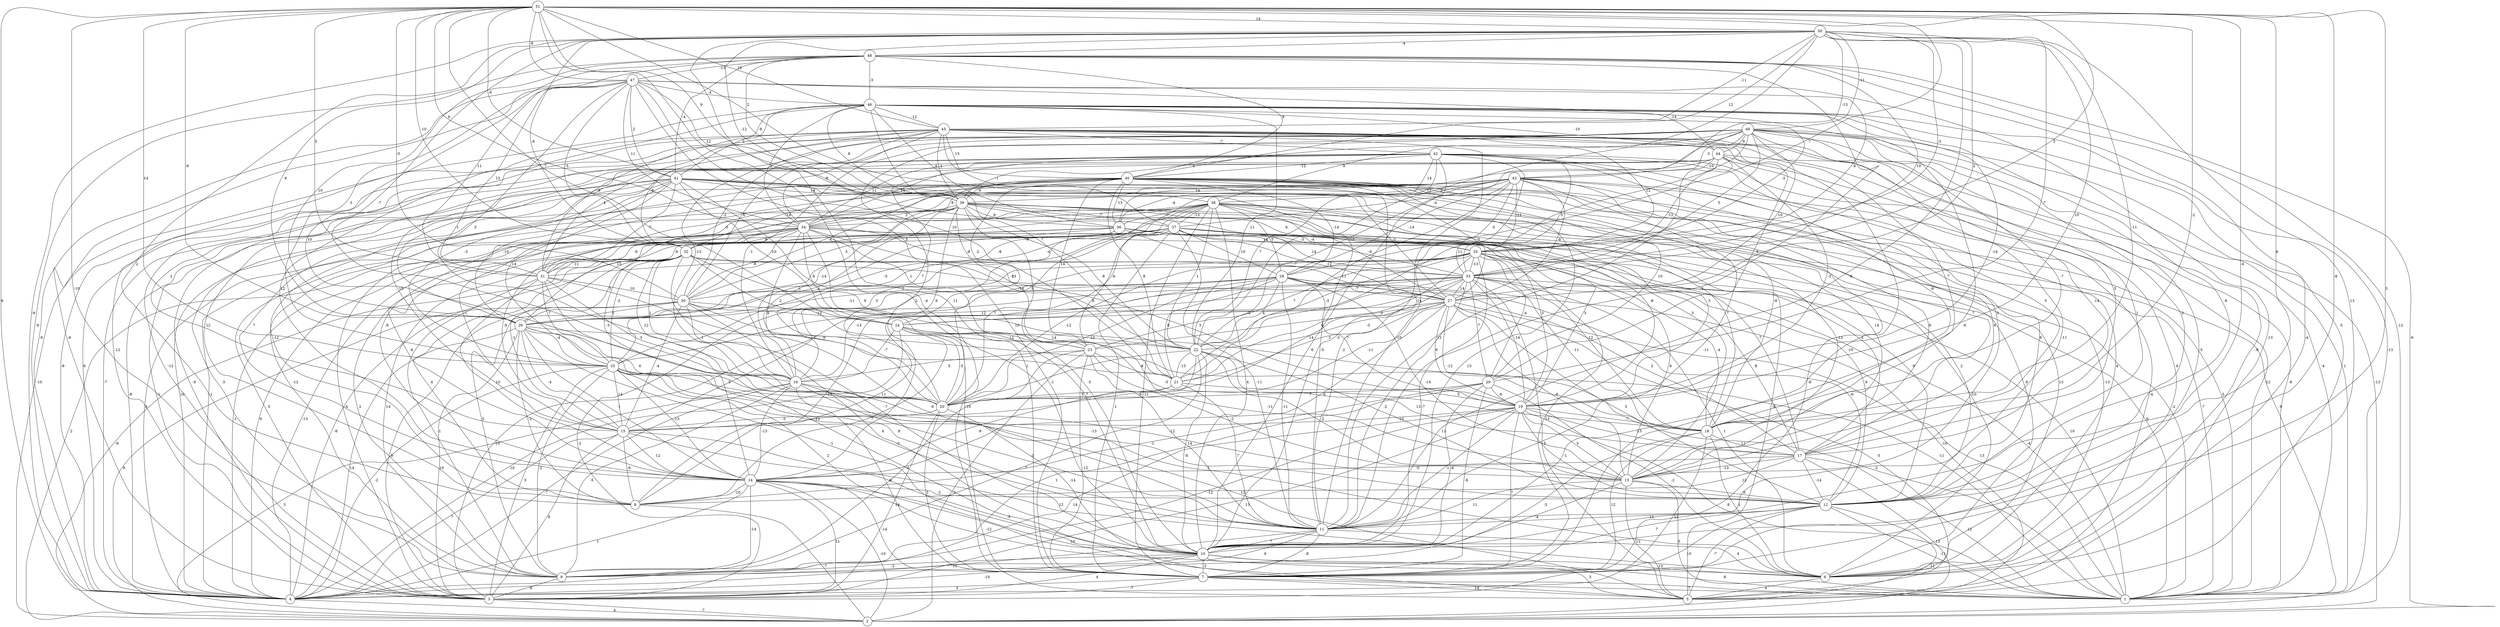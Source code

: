 graph { 
	 fontname="Helvetica,Arial,sans-serif" 
	 node [shape = circle]; 
	 51 -- 4 [label = "9"];
	 51 -- 5 [label = "-4"];
	 51 -- 7 [label = "3"];
	 51 -- 9 [label = "-10"];
	 51 -- 10 [label = "-8"];
	 51 -- 11 [label = "-4"];
	 51 -- 12 [label = "6"];
	 51 -- 18 [label = "-2"];
	 51 -- 24 [label = "-7"];
	 51 -- 25 [label = "14"];
	 51 -- 26 [label = "-8"];
	 51 -- 28 [label = "-7"];
	 51 -- 30 [label = "-5"];
	 51 -- 31 [label = "3"];
	 51 -- 32 [label = "10"];
	 51 -- 33 [label = "3"];
	 51 -- 34 [label = "6"];
	 51 -- 38 [label = "2"];
	 51 -- 39 [label = "9"];
	 51 -- 41 [label = "-6"];
	 51 -- 45 [label = "10"];
	 51 -- 47 [label = "-9"];
	 51 -- 50 [label = "14"];
	 50 -- 4 [label = "-9"];
	 50 -- 6 [label = "13"];
	 50 -- 7 [label = "11"];
	 50 -- 8 [label = "2"];
	 50 -- 11 [label = "6"];
	 50 -- 16 [label = "-7"];
	 50 -- 18 [label = "-11"];
	 50 -- 19 [label = "10"];
	 50 -- 22 [label = "5"];
	 50 -- 26 [label = "8"];
	 50 -- 27 [label = "2"];
	 50 -- 29 [label = "-7"];
	 50 -- 32 [label = "-6"];
	 50 -- 35 [label = "-3"];
	 50 -- 36 [label = "-12"];
	 50 -- 40 [label = "12"];
	 50 -- 43 [label = "-13"];
	 50 -- 45 [label = "-11"];
	 50 -- 48 [label = "-4"];
	 50 -- 49 [label = "-11"];
	 49 -- 1 [label = "1"];
	 49 -- 2 [label = "-13"];
	 49 -- 3 [label = "-12"];
	 49 -- 4 [label = "6"];
	 49 -- 6 [label = "-8"];
	 49 -- 7 [label = "-5"];
	 49 -- 10 [label = "-11"];
	 49 -- 12 [label = "3"];
	 49 -- 14 [label = "2"];
	 49 -- 16 [label = "-1"];
	 49 -- 18 [label = "-7"];
	 49 -- 21 [label = "11"];
	 49 -- 22 [label = "-13"];
	 49 -- 26 [label = "-1"];
	 49 -- 27 [label = "10"];
	 49 -- 30 [label = "6"];
	 49 -- 33 [label = "5"];
	 49 -- 38 [label = "9"];
	 49 -- 39 [label = "4"];
	 49 -- 43 [label = "3"];
	 49 -- 44 [label = "9"];
	 48 -- 1 [label = "-12"];
	 48 -- 2 [label = "-9"];
	 48 -- 4 [label = "-9"];
	 48 -- 5 [label = "-5"];
	 48 -- 11 [label = "-3"];
	 48 -- 25 [label = "3"];
	 48 -- 26 [label = "10"];
	 48 -- 31 [label = "11"];
	 48 -- 33 [label = "10"];
	 48 -- 39 [label = "-8"];
	 48 -- 40 [label = "9"];
	 48 -- 41 [label = "-4"];
	 48 -- 46 [label = "-3"];
	 48 -- 47 [label = "-13"];
	 47 -- 3 [label = "-6"];
	 47 -- 4 [label = "-9"];
	 47 -- 5 [label = "-13"];
	 47 -- 7 [label = "10"];
	 47 -- 16 [label = "3"];
	 47 -- 20 [label = "10"];
	 47 -- 21 [label = "10"];
	 47 -- 31 [label = "13"];
	 47 -- 32 [label = "-5"];
	 47 -- 34 [label = "11"];
	 47 -- 35 [label = "-4"];
	 47 -- 39 [label = "12"];
	 47 -- 41 [label = "2"];
	 47 -- 44 [label = "-14"];
	 47 -- 46 [label = "-4"];
	 46 -- 1 [label = "-13"];
	 46 -- 3 [label = "-12"];
	 46 -- 6 [label = "-4"];
	 46 -- 10 [label = "-6"];
	 46 -- 12 [label = "8"];
	 46 -- 14 [label = "12"];
	 46 -- 19 [label = "-14"];
	 46 -- 21 [label = "7"];
	 46 -- 22 [label = "11"];
	 46 -- 31 [label = "-9"];
	 46 -- 34 [label = "2"];
	 46 -- 35 [label = "-3"];
	 46 -- 36 [label = "4"];
	 46 -- 39 [label = "8"];
	 46 -- 41 [label = "2"];
	 46 -- 44 [label = "-10"];
	 46 -- 45 [label = "-12"];
	 45 -- 1 [label = "-4"];
	 45 -- 2 [label = "-10"];
	 45 -- 4 [label = "-8"];
	 45 -- 7 [label = "-10"];
	 45 -- 10 [label = "-3"];
	 45 -- 12 [label = "1"];
	 45 -- 15 [label = "2"];
	 45 -- 16 [label = "-13"];
	 45 -- 17 [label = "5"];
	 45 -- 18 [label = "7"];
	 45 -- 29 [label = "6"];
	 45 -- 30 [label = "-2"];
	 45 -- 31 [label = "4"];
	 45 -- 32 [label = "-8"];
	 45 -- 34 [label = "-8"];
	 45 -- 35 [label = "12"];
	 45 -- 37 [label = "-1"];
	 45 -- 39 [label = "-1"];
	 45 -- 40 [label = "13"];
	 45 -- 42 [label = "-7"];
	 44 -- 1 [label = "-8"];
	 44 -- 6 [label = "4"];
	 44 -- 11 [label = "12"];
	 44 -- 15 [label = "10"];
	 44 -- 17 [label = "14"];
	 44 -- 19 [label = "-3"];
	 44 -- 25 [label = "-3"];
	 44 -- 33 [label = "-12"];
	 44 -- 34 [label = "14"];
	 44 -- 36 [label = "14"];
	 44 -- 43 [label = "-10"];
	 43 -- 4 [label = "-1"];
	 43 -- 5 [label = "-4"];
	 43 -- 6 [label = "-13"];
	 43 -- 9 [label = "-12"];
	 43 -- 11 [label = "-11"];
	 43 -- 12 [label = "8"];
	 43 -- 13 [label = "6"];
	 43 -- 14 [label = "-5"];
	 43 -- 20 [label = "8"];
	 43 -- 21 [label = "-11"];
	 43 -- 27 [label = "-6"];
	 43 -- 28 [label = "-14"];
	 43 -- 31 [label = "-3"];
	 43 -- 33 [label = "-5"];
	 43 -- 34 [label = "8"];
	 43 -- 35 [label = "-11"];
	 43 -- 36 [label = "-4"];
	 43 -- 37 [label = "-4"];
	 43 -- 39 [label = "12"];
	 42 -- 1 [label = "-12"];
	 42 -- 3 [label = "-9"];
	 42 -- 4 [label = "-7"];
	 42 -- 6 [label = "4"];
	 42 -- 8 [label = "12"];
	 42 -- 10 [label = "6"];
	 42 -- 11 [label = "10"];
	 42 -- 13 [label = "3"];
	 42 -- 17 [label = "5"];
	 42 -- 18 [label = "-6"];
	 42 -- 20 [label = "7"];
	 42 -- 22 [label = "7"];
	 42 -- 33 [label = "5"];
	 42 -- 34 [label = "11"];
	 42 -- 38 [label = "14"];
	 42 -- 40 [label = "-12"];
	 41 -- 3 [label = "-1"];
	 41 -- 4 [label = "-8"];
	 41 -- 6 [label = "9"];
	 41 -- 9 [label = "-3"];
	 41 -- 10 [label = "1"];
	 41 -- 11 [label = "-5"];
	 41 -- 13 [label = "14"];
	 41 -- 14 [label = "7"];
	 41 -- 17 [label = "7"];
	 41 -- 24 [label = "-10"];
	 41 -- 25 [label = "14"];
	 41 -- 26 [label = "-10"];
	 41 -- 27 [label = "-2"];
	 41 -- 31 [label = "-7"];
	 41 -- 39 [label = "14"];
	 40 -- 1 [label = "5"];
	 40 -- 2 [label = "-9"];
	 40 -- 4 [label = "10"];
	 40 -- 6 [label = "13"];
	 40 -- 7 [label = "-8"];
	 40 -- 8 [label = "-12"];
	 40 -- 10 [label = "13"];
	 40 -- 11 [label = "-2"];
	 40 -- 13 [label = "6"];
	 40 -- 14 [label = "-8"];
	 40 -- 16 [label = "-14"];
	 40 -- 18 [label = "-8"];
	 40 -- 21 [label = "8"];
	 40 -- 23 [label = "14"];
	 40 -- 24 [label = "-2"];
	 40 -- 27 [label = "5"];
	 40 -- 28 [label = "-14"];
	 40 -- 29 [label = "10"];
	 40 -- 30 [label = "-4"];
	 40 -- 32 [label = "-14"];
	 40 -- 36 [label = "13"];
	 40 -- 39 [label = "9"];
	 39 -- 1 [label = "-2"];
	 39 -- 3 [label = "5"];
	 39 -- 4 [label = "3"];
	 39 -- 6 [label = "10"];
	 39 -- 10 [label = "-5"];
	 39 -- 16 [label = "4"];
	 39 -- 18 [label = "3"];
	 39 -- 19 [label = "-8"];
	 39 -- 20 [label = "9"];
	 39 -- 22 [label = "-8"];
	 39 -- 23 [label = "13"];
	 39 -- 30 [label = "5"];
	 39 -- 33 [label = "-3"];
	 39 -- 34 [label = "2"];
	 39 -- 35 [label = "6"];
	 39 -- 37 [label = "9"];
	 38 -- 1 [label = "7"];
	 38 -- 3 [label = "-4"];
	 38 -- 5 [label = "-9"];
	 38 -- 7 [label = "-11"];
	 38 -- 10 [label = "4"];
	 38 -- 13 [label = "-13"];
	 38 -- 15 [label = "-1"];
	 38 -- 18 [label = "7"];
	 38 -- 19 [label = "5"];
	 38 -- 22 [label = "1"];
	 38 -- 23 [label = "-6"];
	 38 -- 25 [label = "-5"];
	 38 -- 26 [label = "13"];
	 38 -- 27 [label = "-9"];
	 38 -- 28 [label = "5"];
	 38 -- 30 [label = "-8"];
	 38 -- 34 [label = "-7"];
	 38 -- 36 [label = "-7"];
	 38 -- 37 [label = "-13"];
	 37 -- 4 [label = "-13"];
	 37 -- 7 [label = "1"];
	 37 -- 9 [label = "14"];
	 37 -- 11 [label = "-11"];
	 37 -- 12 [label = "2"];
	 37 -- 16 [label = "3"];
	 37 -- 17 [label = "-7"];
	 37 -- 19 [label = "3"];
	 37 -- 20 [label = "7"];
	 37 -- 26 [label = "1"];
	 37 -- 27 [label = "12"];
	 37 -- 28 [label = "10"];
	 37 -- 31 [label = "-4"];
	 37 -- 32 [label = "-9"];
	 37 -- 33 [label = "14"];
	 37 -- 35 [label = "-4"];
	 36 -- 1 [label = "6"];
	 36 -- 4 [label = "9"];
	 36 -- 9 [label = "2"];
	 36 -- 17 [label = "3"];
	 36 -- 19 [label = "3"];
	 36 -- 25 [label = "-1"];
	 36 -- 27 [label = "-7"];
	 36 -- 31 [label = "-9"];
	 36 -- 32 [label = "5"];
	 36 -- 35 [label = "14"];
	 35 -- 1 [label = "10"];
	 35 -- 7 [label = "13"];
	 35 -- 9 [label = "5"];
	 35 -- 10 [label = "-7"];
	 35 -- 12 [label = "9"];
	 35 -- 13 [label = "6"];
	 35 -- 15 [label = "-2"];
	 35 -- 18 [label = "12"];
	 35 -- 20 [label = "-12"];
	 35 -- 21 [label = "-3"];
	 35 -- 22 [label = "-3"];
	 35 -- 23 [label = "7"];
	 35 -- 26 [label = "-1"];
	 35 -- 29 [label = "-4"];
	 35 -- 33 [label = "-13"];
	 34 -- 2 [label = "2"];
	 34 -- 4 [label = "-1"];
	 34 -- 7 [label = "-10"];
	 34 -- 10 [label = "7"];
	 34 -- 12 [label = "-9"];
	 34 -- 13 [label = "-4"];
	 34 -- 14 [label = "-6"];
	 34 -- 15 [label = "-9"];
	 34 -- 20 [label = "8"];
	 34 -- 22 [label = "-14"];
	 34 -- 24 [label = "8"];
	 34 -- 30 [label = "8"];
	 34 -- 31 [label = "-9"];
	 34 -- 32 [label = "8"];
	 34 -- 33 [label = "-8"];
	 33 -- 1 [label = "-4"];
	 33 -- 3 [label = "10"];
	 33 -- 5 [label = "-5"];
	 33 -- 6 [label = "1"];
	 33 -- 8 [label = "11"];
	 33 -- 11 [label = "-2"];
	 33 -- 17 [label = "8"];
	 33 -- 18 [label = "-11"];
	 33 -- 19 [label = "-14"];
	 33 -- 20 [label = "14"];
	 33 -- 24 [label = "-14"];
	 33 -- 25 [label = "12"];
	 33 -- 26 [label = "8"];
	 33 -- 27 [label = "14"];
	 33 -- 29 [label = "7"];
	 32 -- 2 [label = "-8"];
	 32 -- 4 [label = "-8"];
	 32 -- 8 [label = "4"];
	 32 -- 10 [label = "-7"];
	 32 -- 15 [label = "-1"];
	 32 -- 16 [label = "1"];
	 32 -- 19 [label = "3"];
	 32 -- 20 [label = "12"];
	 32 -- 22 [label = "9"];
	 32 -- 23 [label = "2"];
	 32 -- 25 [label = "-3"];
	 32 -- 26 [label = "5"];
	 32 -- 27 [label = "-2"];
	 32 -- 31 [label = "-11"];
	 31 -- 9 [label = "-1"];
	 31 -- 10 [label = "-12"];
	 31 -- 11 [label = "-6"];
	 31 -- 14 [label = "10"];
	 31 -- 20 [label = "3"];
	 31 -- 25 [label = "7"];
	 31 -- 30 [label = "10"];
	 30 -- 1 [label = "-11"];
	 30 -- 2 [label = "9"];
	 30 -- 3 [label = "9"];
	 30 -- 10 [label = "4"];
	 30 -- 15 [label = "-4"];
	 30 -- 16 [label = "-1"];
	 30 -- 21 [label = "-9"];
	 30 -- 24 [label = "-13"];
	 30 -- 26 [label = "5"];
	 29 -- 6 [label = "-2"];
	 29 -- 7 [label = "-6"];
	 29 -- 8 [label = "-1"];
	 29 -- 9 [label = "1"];
	 29 -- 10 [label = "-8"];
	 29 -- 19 [label = "-6"];
	 29 -- 20 [label = "7"];
	 28 -- 3 [label = "-2"];
	 28 -- 5 [label = "-10"];
	 28 -- 8 [label = "-12"];
	 28 -- 11 [label = "-11"];
	 28 -- 12 [label = "-6"];
	 28 -- 13 [label = "-14"];
	 28 -- 16 [label = "-13"];
	 28 -- 17 [label = "2"];
	 28 -- 19 [label = "-7"];
	 28 -- 20 [label = "-12"];
	 28 -- 21 [label = "8"];
	 28 -- 22 [label = "6"];
	 28 -- 26 [label = "-11"];
	 28 -- 27 [label = "-7"];
	 27 -- 1 [label = "13"];
	 27 -- 5 [label = "-5"];
	 27 -- 12 [label = "3"];
	 27 -- 13 [label = "-6"];
	 27 -- 14 [label = "6"];
	 27 -- 18 [label = "-12"];
	 27 -- 19 [label = "6"];
	 27 -- 20 [label = "-11"];
	 27 -- 21 [label = "3"];
	 27 -- 22 [label = "-3"];
	 27 -- 23 [label = "9"];
	 27 -- 24 [label = "-2"];
	 26 -- 1 [label = "-2"];
	 26 -- 3 [label = "10"];
	 26 -- 4 [label = "14"];
	 26 -- 8 [label = "-2"];
	 26 -- 10 [label = "-1"];
	 26 -- 11 [label = "8"];
	 26 -- 14 [label = "-1"];
	 26 -- 15 [label = "-4"];
	 26 -- 20 [label = "6"];
	 26 -- 25 [label = "-4"];
	 25 -- 3 [label = "3"];
	 25 -- 4 [label = "-2"];
	 25 -- 6 [label = "-1"];
	 25 -- 9 [label = "-2"];
	 25 -- 10 [label = "2"];
	 25 -- 11 [label = "-3"];
	 25 -- 12 [label = "-13"];
	 25 -- 14 [label = "-13"];
	 25 -- 15 [label = "14"];
	 25 -- 20 [label = "5"];
	 24 -- 4 [label = "10"];
	 24 -- 8 [label = "7"];
	 24 -- 13 [label = "-11"];
	 24 -- 16 [label = "-7"];
	 24 -- 18 [label = "-5"];
	 24 -- 20 [label = "-5"];
	 24 -- 22 [label = "14"];
	 24 -- 23 [label = "12"];
	 23 -- 2 [label = "-3"];
	 23 -- 7 [label = "-12"];
	 23 -- 9 [label = "-4"];
	 23 -- 11 [label = "14"];
	 23 -- 13 [label = "-2"];
	 23 -- 16 [label = "5"];
	 23 -- 21 [label = "-8"];
	 22 -- 9 [label = "7"];
	 22 -- 10 [label = "-8"];
	 22 -- 12 [label = "11"];
	 22 -- 13 [label = "-2"];
	 22 -- 15 [label = "-9"];
	 22 -- 17 [label = "13"];
	 22 -- 20 [label = "-1"];
	 22 -- 21 [label = "13"];
	 21 -- 11 [label = "7"];
	 21 -- 14 [label = "-8"];
	 21 -- 19 [label = "5"];
	 21 -- 20 [label = "5"];
	 20 -- 3 [label = "14"];
	 20 -- 7 [label = "3"];
	 20 -- 10 [label = "-14"];
	 20 -- 15 [label = "-3"];
	 19 -- 1 [label = "8"];
	 19 -- 3 [label = "13"];
	 19 -- 4 [label = "14"];
	 19 -- 7 [label = "7"];
	 19 -- 9 [label = "-12"];
	 19 -- 11 [label = "-1"];
	 19 -- 12 [label = "-1"];
	 19 -- 13 [label = "5"];
	 19 -- 15 [label = "-10"];
	 19 -- 17 [label = "-13"];
	 19 -- 18 [label = "-7"];
	 18 -- 3 [label = "12"];
	 18 -- 6 [label = "1"];
	 18 -- 7 [label = "12"];
	 18 -- 9 [label = "-3"];
	 18 -- 17 [label = "11"];
	 17 -- 1 [label = "12"];
	 17 -- 2 [label = "13"];
	 17 -- 8 [label = "12"];
	 17 -- 12 [label = "-14"];
	 17 -- 13 [label = "-13"];
	 17 -- 14 [label = "-5"];
	 16 -- 2 [label = "3"];
	 16 -- 4 [label = "-7"];
	 16 -- 5 [label = "12"];
	 16 -- 7 [label = "-9"];
	 16 -- 9 [label = "-5"];
	 16 -- 11 [label = "-3"];
	 16 -- 13 [label = "-12"];
	 16 -- 14 [label = "-13"];
	 15 -- 3 [label = "9"];
	 15 -- 4 [label = "7"];
	 15 -- 5 [label = "-5"];
	 15 -- 6 [label = "12"];
	 15 -- 8 [label = "-9"];
	 15 -- 14 [label = "12"];
	 14 -- 1 [label = "-10"];
	 14 -- 2 [label = "-10"];
	 14 -- 3 [label = "11"];
	 14 -- 4 [label = "1"];
	 14 -- 6 [label = "-12"];
	 14 -- 7 [label = "-14"];
	 14 -- 8 [label = "-10"];
	 14 -- 9 [label = "-14"];
	 14 -- 12 [label = "-2"];
	 13 -- 1 [label = "5"];
	 13 -- 5 [label = "12"];
	 13 -- 10 [label = "-4"];
	 13 -- 11 [label = "11"];
	 13 -- 12 [label = "9"];
	 12 -- 1 [label = "-11"];
	 12 -- 2 [label = "-11"];
	 12 -- 4 [label = "10"];
	 12 -- 5 [label = "-7"];
	 12 -- 10 [label = "7"];
	 12 -- 11 [label = "14"];
	 11 -- 4 [label = "11"];
	 11 -- 6 [label = "4"];
	 11 -- 7 [label = "-8"];
	 11 -- 9 [label = "9"];
	 11 -- 10 [label = "7"];
	 10 -- 1 [label = "8"];
	 10 -- 3 [label = "4"];
	 10 -- 4 [label = "-10"];
	 10 -- 5 [label = "3"];
	 10 -- 6 [label = "-13"];
	 10 -- 7 [label = "-2"];
	 10 -- 9 [label = "-2"];
	 9 -- 3 [label = "9"];
	 8 -- 2 [label = "-7"];
	 7 -- 1 [label = "-7"];
	 7 -- 3 [label = "-7"];
	 7 -- 4 [label = "3"];
	 7 -- 5 [label = "14"];
	 6 -- 5 [label = "9"];
	 4 -- 2 [label = "4"];
	 3 -- 2 [label = "-7"];
	 1;
	 2;
	 3;
	 4;
	 5;
	 6;
	 7;
	 8;
	 9;
	 10;
	 11;
	 12;
	 13;
	 14;
	 15;
	 16;
	 17;
	 18;
	 19;
	 20;
	 21;
	 22;
	 23;
	 24;
	 25;
	 26;
	 27;
	 28;
	 29;
	 30;
	 31;
	 32;
	 33;
	 34;
	 35;
	 36;
	 37;
	 38;
	 39;
	 40;
	 41;
	 42;
	 43;
	 44;
	 45;
	 46;
	 47;
	 48;
	 49;
	 50;
	 51;
}
